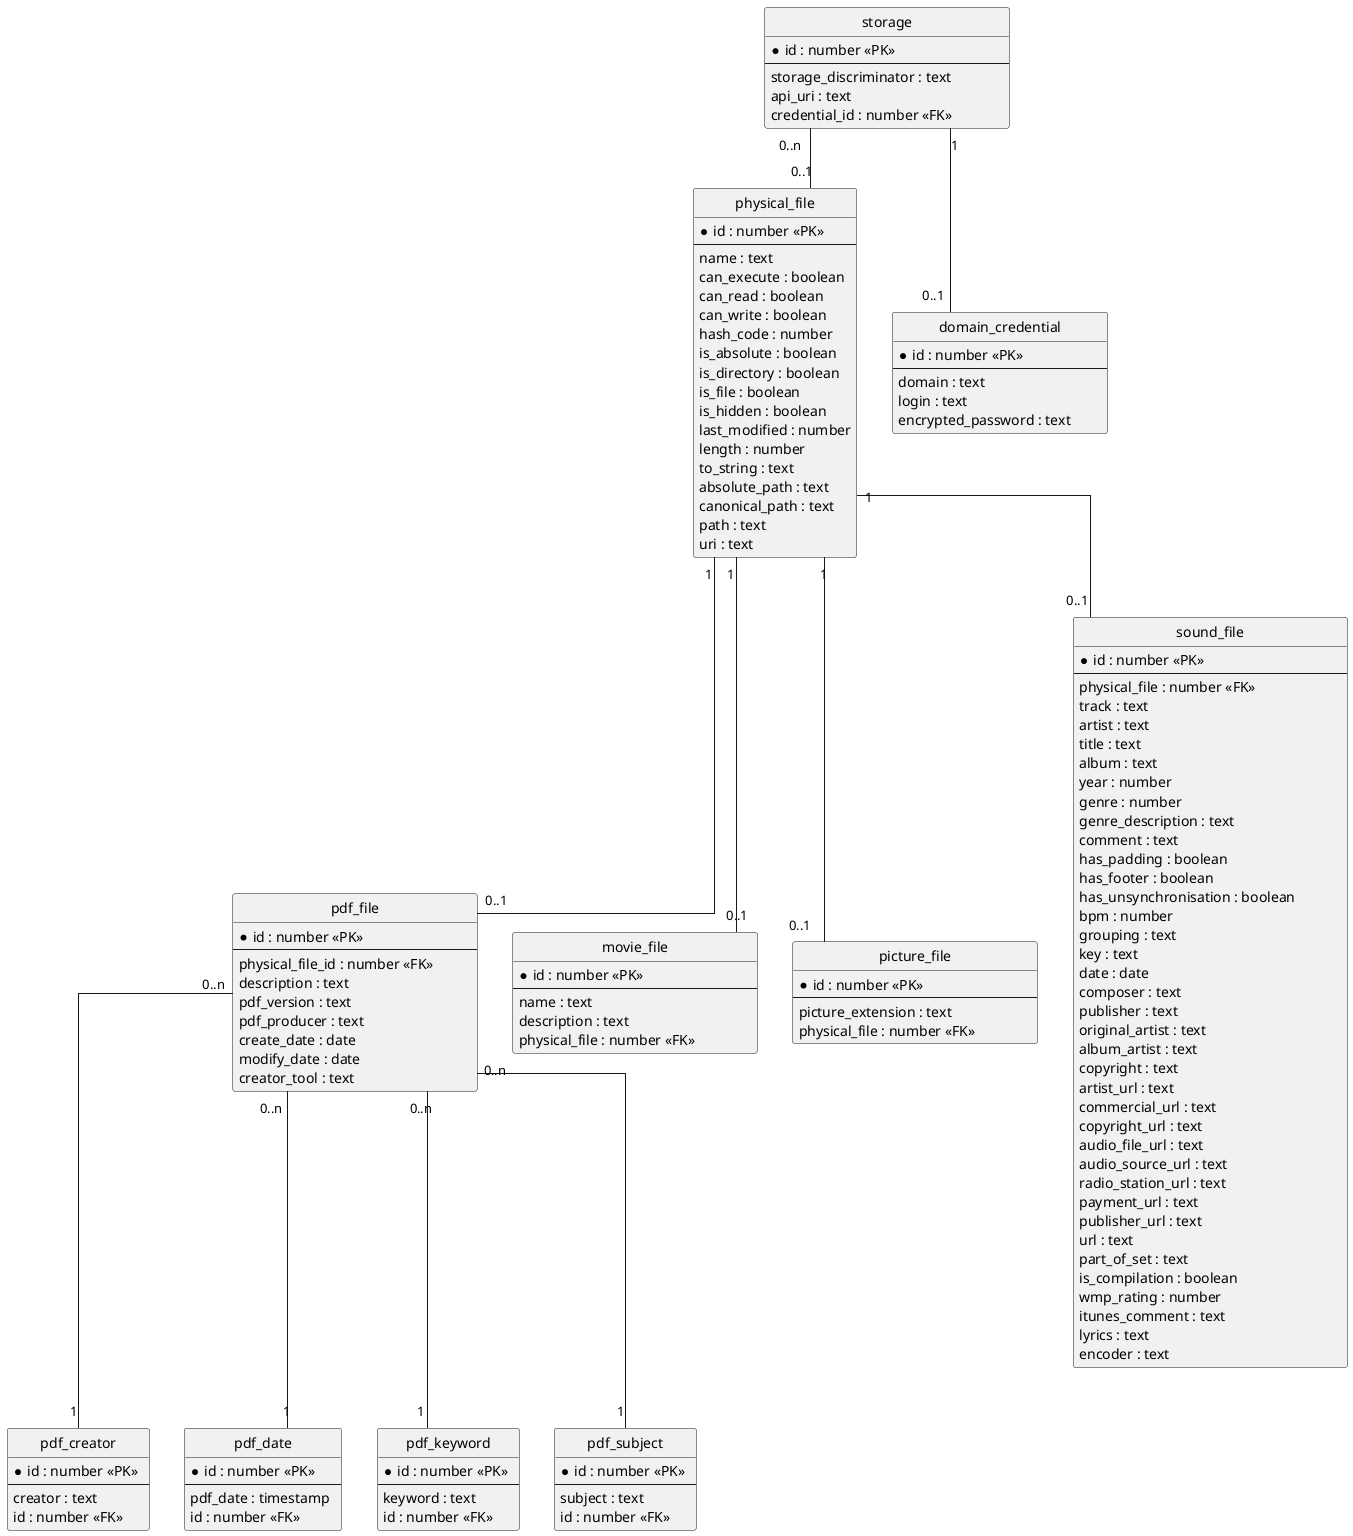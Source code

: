 @startuml

' hide the spot
hide circle

' avoid problems with angled crows feet
skinparam linetype ortho

entity "pdf_file" as pdf_file {
  *id : number <<PK>>\t
  --
  physical_file_id : number <<FK>>\t\t
  description : text
  pdf_version : text
  pdf_producer : text
  create_date : date
  modify_date : date
  creator_tool : text
}

entity "pdf_creator" as pdf_creator {
  *id : number <<PK>>\t
  --
  creator : text
  id : number <<FK>>\t
}

entity "pdf_date" as pdf_date {
  *id : number <<PK>>\t
  --
  pdf_date : timestamp\t
  id : number <<FK>>\t
}

entity "pdf_keyword" as pdf_keyword {
  *id : number <<PK>>\t
  --
  keyword : text
  id : number <<FK>>\t
}

entity "pdf_subject" as pdf_subject {
  *id : number <<PK>>\t
  --
  subject : text
  id : number <<FK>>\t
}


entity "movie_file" as movie_file {
  *id : number <<PK>>\t
  --
  name : text
  description : text
  physical_file : number <<FK>>\t\t
}

entity "physical_file" as physical_file {
  *id : number <<PK>>\t
  --
  name : text
  can_execute : boolean\t
  can_read : boolean
  can_write : boolean
  hash_code : number
  is_absolute : boolean
  is_directory : boolean
  is_file : boolean
  is_hidden : boolean
  last_modified : number
  length : number
  to_string : text
  absolute_path : text
  canonical_path : text
  path : text
  uri : text
}

entity "picture_file" as picture_file {
  *id : number <<PK>>\t
  --
  picture_extension : text
  physical_file : number <<FK>>\t\t
}

entity "sound_file" as sound_file {
  *id : number <<PK>>\t
  --
  physical_file : number <<FK>>\t
  track : text
  artist : text
  title : text
  album : text
  year : number
  genre : number
  genre_description : text
  comment : text
  has_padding : boolean
  has_footer : boolean
  has_unsynchronisation : boolean\t\t
  bpm : number
  grouping : text
  key : text
  date : date
  composer : text
  publisher : text
  original_artist : text
  album_artist : text
  copyright : text
  artist_url : text
  commercial_url : text
  copyright_url : text
  audio_file_url : text
  audio_source_url : text
  radio_station_url : text
  payment_url : text
  publisher_url : text
  url : text
  part_of_set : text
  is_compilation : boolean
  wmp_rating : number
  itunes_comment : text
  lyrics : text
  encoder : text
}


entity "storage" as storage{
    *id : number <<PK>>\t
    --
    storage_discriminator : text
    api_uri : text
    credential_id : number <<FK>>\t\t
}

entity "domain_credential" as domain_credential {
  *id : number <<PK>>\t
  --
  domain : text
  login : text
  encrypted_password : text\t\t
}

''relations between entities
physical_file "1" -- "0..1" pdf_file
physical_file "1" -- "0..1" sound_file
physical_file "1" -- "0..1" picture_file
physical_file "1" -- "0..1" movie_file
storage "0..n" -- "0..1" physical_file
storage "1" -- "0..1" domain_credential
pdf_file "0..n" -- "1" pdf_creator
pdf_file "0..n" -- "1" pdf_date
pdf_file "0..n" -- "1" pdf_keyword
pdf_file "0..n" -- "1" pdf_subject
@enduml
